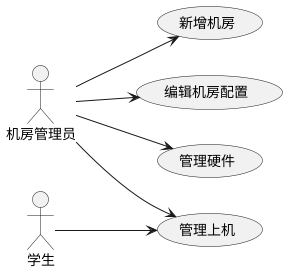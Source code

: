 @startuml
left to right direction
actor 机房管理员
actor 学生
usecase 新增机房
usecase 编辑机房配置
usecase 管理硬件
usecase 管理上机

机房管理员 -->新增机房
机房管理员 -->编辑机房配置
机房管理员 -->管理硬件
机房管理员 -->管理上机
学生  -->管理上机
@enduml
